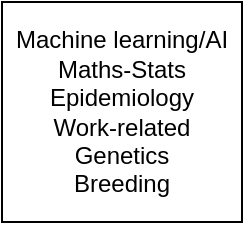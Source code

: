 <mxfile version="14.9.8" type="github">
  <diagram id="C5RBs43oDa-KdzZeNtuy" name="Page-1">
    <mxGraphModel dx="1422" dy="762" grid="1" gridSize="10" guides="1" tooltips="1" connect="1" arrows="1" fold="1" page="1" pageScale="1" pageWidth="827" pageHeight="1169" math="0" shadow="0">
      <root>
        <mxCell id="WIyWlLk6GJQsqaUBKTNV-0" />
        <mxCell id="WIyWlLk6GJQsqaUBKTNV-1" parent="WIyWlLk6GJQsqaUBKTNV-0" />
        <mxCell id="dT5Cjklo49bG2TC4Sdiw-0" value="Machine learning/AI&lt;br&gt;Maths-Stats&lt;br&gt;Epidemiology&lt;br&gt;Work-related&lt;br&gt;Genetics&lt;br&gt;Breeding" style="rounded=0;whiteSpace=wrap;html=1;" vertex="1" parent="WIyWlLk6GJQsqaUBKTNV-1">
          <mxGeometry x="180" y="210" width="120" height="110" as="geometry" />
        </mxCell>
      </root>
    </mxGraphModel>
  </diagram>
</mxfile>
